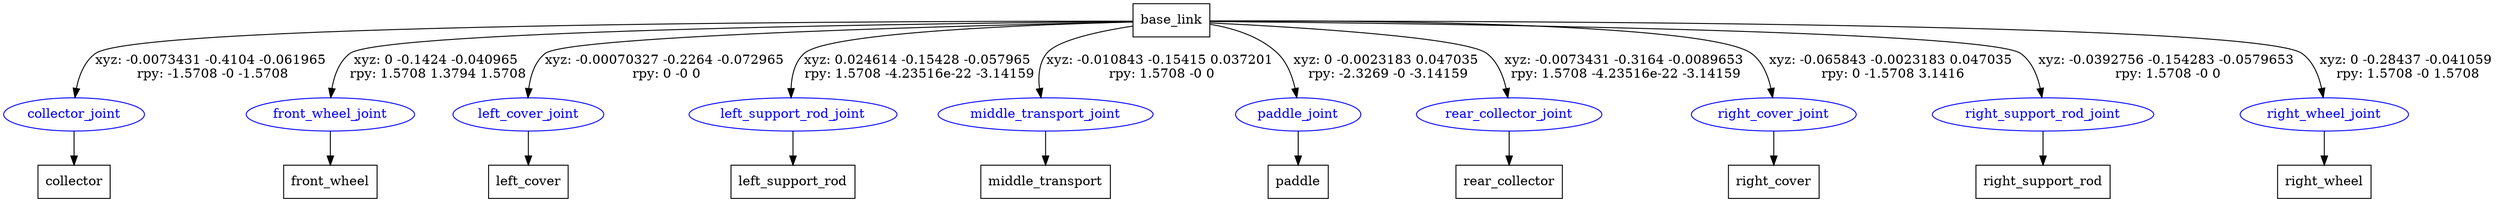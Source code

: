 digraph G {
node [shape=box];
"base_link" [label="base_link"];
"collector" [label="collector"];
"front_wheel" [label="front_wheel"];
"left_cover" [label="left_cover"];
"left_support_rod" [label="left_support_rod"];
"middle_transport" [label="middle_transport"];
"paddle" [label="paddle"];
"rear_collector" [label="rear_collector"];
"right_cover" [label="right_cover"];
"right_support_rod" [label="right_support_rod"];
"right_wheel" [label="right_wheel"];
node [shape=ellipse, color=blue, fontcolor=blue];
"base_link" -> "collector_joint" [label="xyz: -0.0073431 -0.4104 -0.061965 \nrpy: -1.5708 -0 -1.5708"]
"collector_joint" -> "collector"
"base_link" -> "front_wheel_joint" [label="xyz: 0 -0.1424 -0.040965 \nrpy: 1.5708 1.3794 1.5708"]
"front_wheel_joint" -> "front_wheel"
"base_link" -> "left_cover_joint" [label="xyz: -0.00070327 -0.2264 -0.072965 \nrpy: 0 -0 0"]
"left_cover_joint" -> "left_cover"
"base_link" -> "left_support_rod_joint" [label="xyz: 0.024614 -0.15428 -0.057965 \nrpy: 1.5708 -4.23516e-22 -3.14159"]
"left_support_rod_joint" -> "left_support_rod"
"base_link" -> "middle_transport_joint" [label="xyz: -0.010843 -0.15415 0.037201 \nrpy: 1.5708 -0 0"]
"middle_transport_joint" -> "middle_transport"
"base_link" -> "paddle_joint" [label="xyz: 0 -0.0023183 0.047035 \nrpy: -2.3269 -0 -3.14159"]
"paddle_joint" -> "paddle"
"base_link" -> "rear_collector_joint" [label="xyz: -0.0073431 -0.3164 -0.0089653 \nrpy: 1.5708 -4.23516e-22 -3.14159"]
"rear_collector_joint" -> "rear_collector"
"base_link" -> "right_cover_joint" [label="xyz: -0.065843 -0.0023183 0.047035 \nrpy: 0 -1.5708 3.1416"]
"right_cover_joint" -> "right_cover"
"base_link" -> "right_support_rod_joint" [label="xyz: -0.0392756 -0.154283 -0.0579653 \nrpy: 1.5708 -0 0"]
"right_support_rod_joint" -> "right_support_rod"
"base_link" -> "right_wheel_joint" [label="xyz: 0 -0.28437 -0.041059 \nrpy: 1.5708 -0 1.5708"]
"right_wheel_joint" -> "right_wheel"
}
